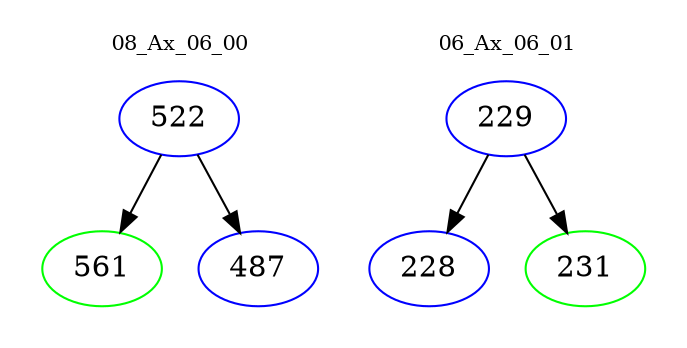 digraph{
subgraph cluster_0 {
color = white
label = "08_Ax_06_00";
fontsize=10;
T0_522 [label="522", color="blue"]
T0_522 -> T0_561 [color="black"]
T0_561 [label="561", color="green"]
T0_522 -> T0_487 [color="black"]
T0_487 [label="487", color="blue"]
}
subgraph cluster_1 {
color = white
label = "06_Ax_06_01";
fontsize=10;
T1_229 [label="229", color="blue"]
T1_229 -> T1_228 [color="black"]
T1_228 [label="228", color="blue"]
T1_229 -> T1_231 [color="black"]
T1_231 [label="231", color="green"]
}
}
